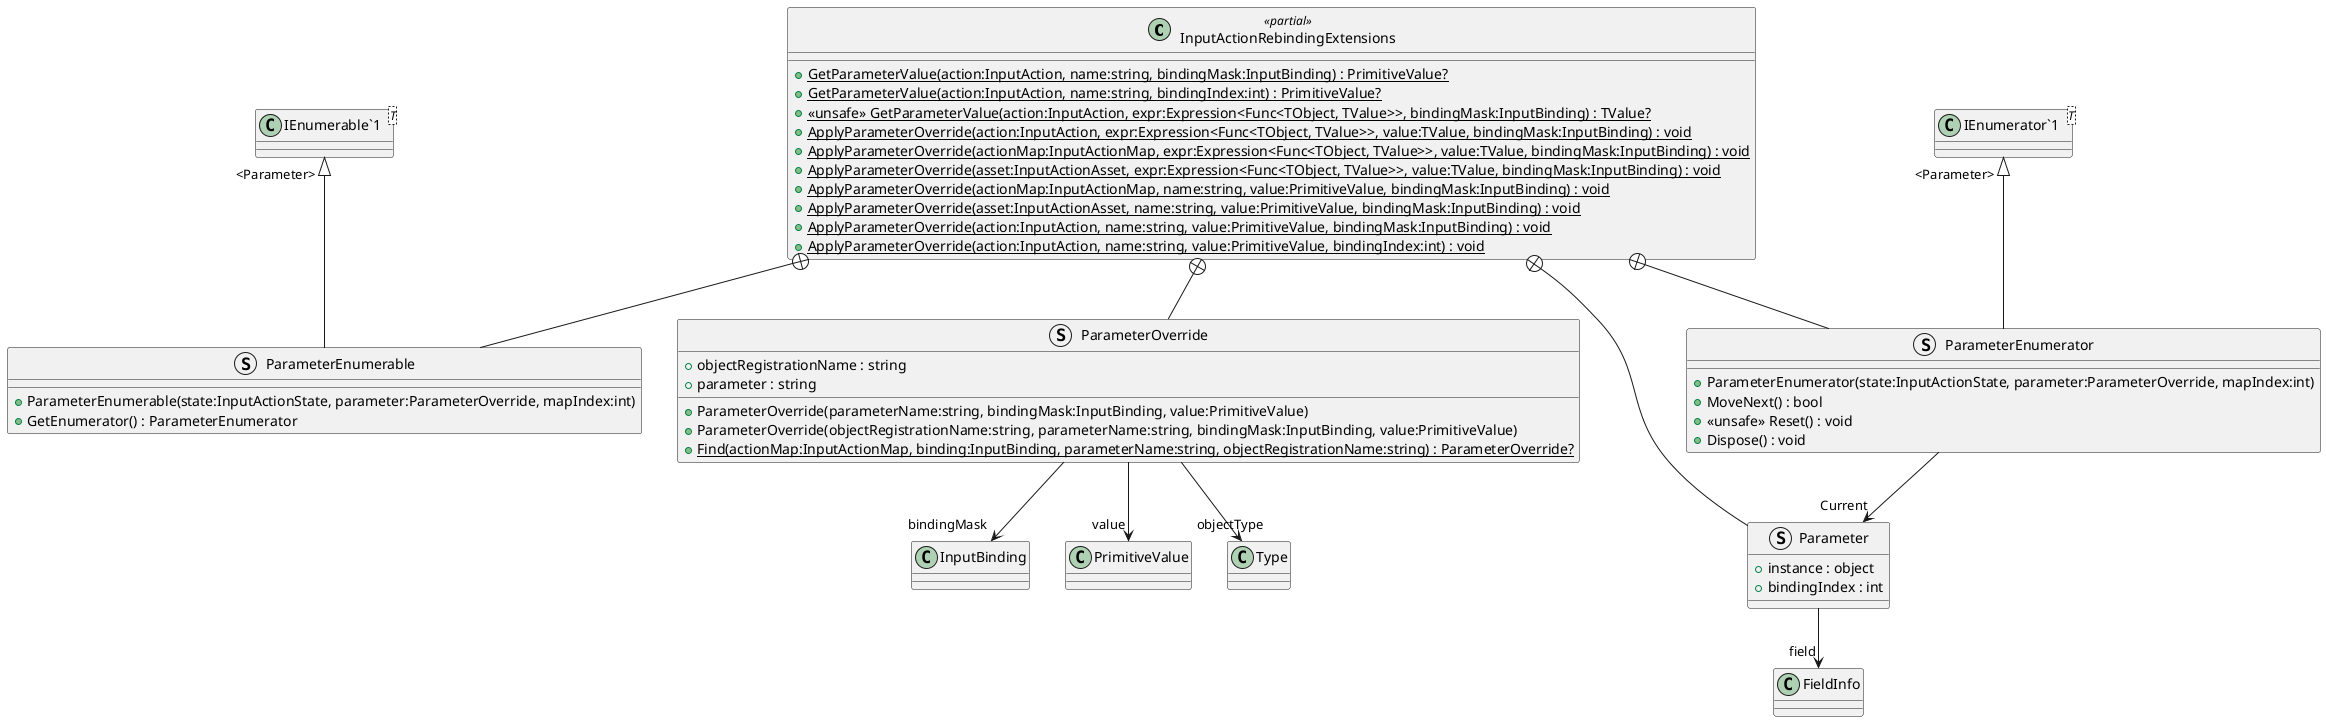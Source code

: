 @startuml
class InputActionRebindingExtensions <<partial>> {
    + {static} GetParameterValue(action:InputAction, name:string, bindingMask:InputBinding) : PrimitiveValue?
    + {static} GetParameterValue(action:InputAction, name:string, bindingIndex:int) : PrimitiveValue?
    + {static} <<unsafe>> GetParameterValue(action:InputAction, expr:Expression<Func<TObject, TValue>>, bindingMask:InputBinding) : TValue?
    + {static} ApplyParameterOverride(action:InputAction, expr:Expression<Func<TObject, TValue>>, value:TValue, bindingMask:InputBinding) : void
    + {static} ApplyParameterOverride(actionMap:InputActionMap, expr:Expression<Func<TObject, TValue>>, value:TValue, bindingMask:InputBinding) : void
    + {static} ApplyParameterOverride(asset:InputActionAsset, expr:Expression<Func<TObject, TValue>>, value:TValue, bindingMask:InputBinding) : void
    + {static} ApplyParameterOverride(actionMap:InputActionMap, name:string, value:PrimitiveValue, bindingMask:InputBinding) : void
    + {static} ApplyParameterOverride(asset:InputActionAsset, name:string, value:PrimitiveValue, bindingMask:InputBinding) : void
    + {static} ApplyParameterOverride(action:InputAction, name:string, value:PrimitiveValue, bindingMask:InputBinding) : void
    + {static} ApplyParameterOverride(action:InputAction, name:string, value:PrimitiveValue, bindingIndex:int) : void
}
struct Parameter {
    + instance : object
    + bindingIndex : int
}
struct ParameterEnumerable {
    + ParameterEnumerable(state:InputActionState, parameter:ParameterOverride, mapIndex:int)
    + GetEnumerator() : ParameterEnumerator
}
struct ParameterEnumerator {
    + ParameterEnumerator(state:InputActionState, parameter:ParameterOverride, mapIndex:int)
    + MoveNext() : bool
    + <<unsafe>> Reset() : void
    + Dispose() : void
}
struct ParameterOverride {
    + objectRegistrationName : string
    + parameter : string
    + ParameterOverride(parameterName:string, bindingMask:InputBinding, value:PrimitiveValue)
    + ParameterOverride(objectRegistrationName:string, parameterName:string, bindingMask:InputBinding, value:PrimitiveValue)
    + {static} Find(actionMap:InputActionMap, binding:InputBinding, parameterName:string, objectRegistrationName:string) : ParameterOverride?
}
class "IEnumerable`1"<T> {
}
class "IEnumerator`1"<T> {
}
InputActionRebindingExtensions +-- Parameter
Parameter --> "field" FieldInfo
InputActionRebindingExtensions +-- ParameterEnumerable
"IEnumerable`1" "<Parameter>" <|-- ParameterEnumerable
InputActionRebindingExtensions +-- ParameterEnumerator
"IEnumerator`1" "<Parameter>" <|-- ParameterEnumerator
ParameterEnumerator --> "Current" Parameter
InputActionRebindingExtensions +-- ParameterOverride
ParameterOverride --> "bindingMask" InputBinding
ParameterOverride --> "value" PrimitiveValue
ParameterOverride --> "objectType" Type
@enduml
